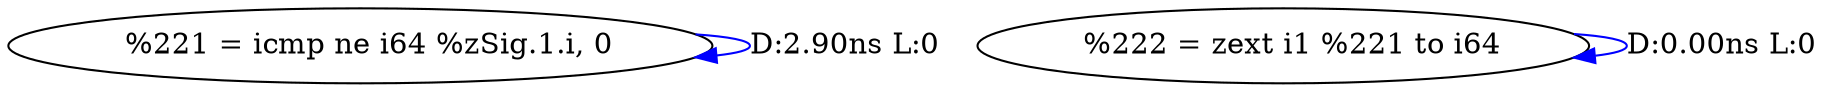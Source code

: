 digraph {
Node0x3869e10[label="  %221 = icmp ne i64 %zSig.1.i, 0"];
Node0x3869e10 -> Node0x3869e10[label="D:2.90ns L:0",color=blue];
Node0x3869ef0[label="  %222 = zext i1 %221 to i64"];
Node0x3869ef0 -> Node0x3869ef0[label="D:0.00ns L:0",color=blue];
}
